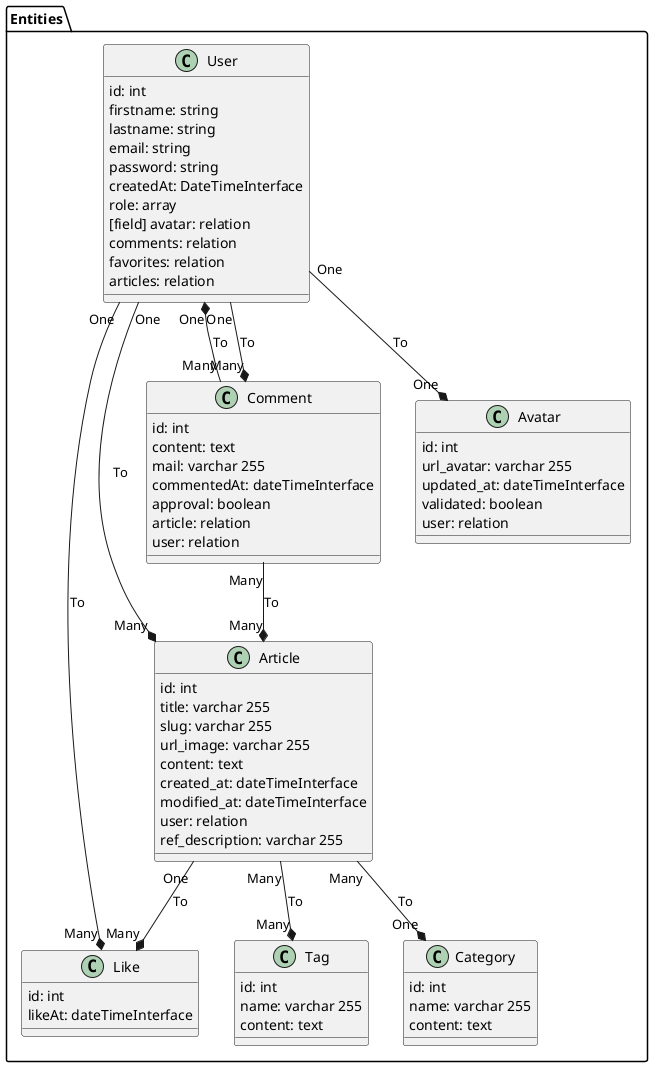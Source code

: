 @startuml
package "Entities" #FFF {
    class User {
        {field} id: int
        {field} firstname: string
        {field} lastname: string
        {field} email: string
        {field} password: string
        {field} createdAt: DateTimeInterface
        {field} role: array
        [field] avatar: relation
        {field} comments: relation
        {field} favorites: relation
        {field} articles: relation
    }

    class Comment {
        {field} id: int
        {field} content: text
        {field} mail: varchar 255
        {field} commentedAt: dateTimeInterface
        {field} approval: boolean
        {field} article: relation
        {field} user: relation
    }

    class Like {
        {field} id: int
        {field} likeAt: dateTimeInterface
    }

    class Article {
        {field} id: int
        {field} title: varchar 255
        {field} slug: varchar 255
        {field} url_image: varchar 255
        {field} content: text
        {field} created_at: dateTimeInterface
        {field} modified_at: dateTimeInterface
        {field} user: relation
        {field} ref_description: varchar 255
    }

    class Category {
        {field} id: int
        {field} name: varchar 255
        {field} content: text
    }

    class Tag {
        {field} id: int
        {field} name: varchar 255
        {field} content: text
    }

    class Avatar {
        {field} id: int
        {field} url_avatar: varchar 255
        {field} updated_at: dateTimeInterface
        {field} validated: boolean
        {field} user: relation
    }

    User "One" --* "Many" Article : To
    User "One" --* "Many" Comment : To
    User "One" --* "Many" Like : To
    User "One" --* "One" Avatar : To

    Article "One" --* "Many" Like : To
    Article "Many" --* "One" Category : To
    Article "Many" --* "Many" Tag : To

    Comment "Many" --* "Many" Article : To
    Comment "Many" --* "One" User : To
}
@enduml
